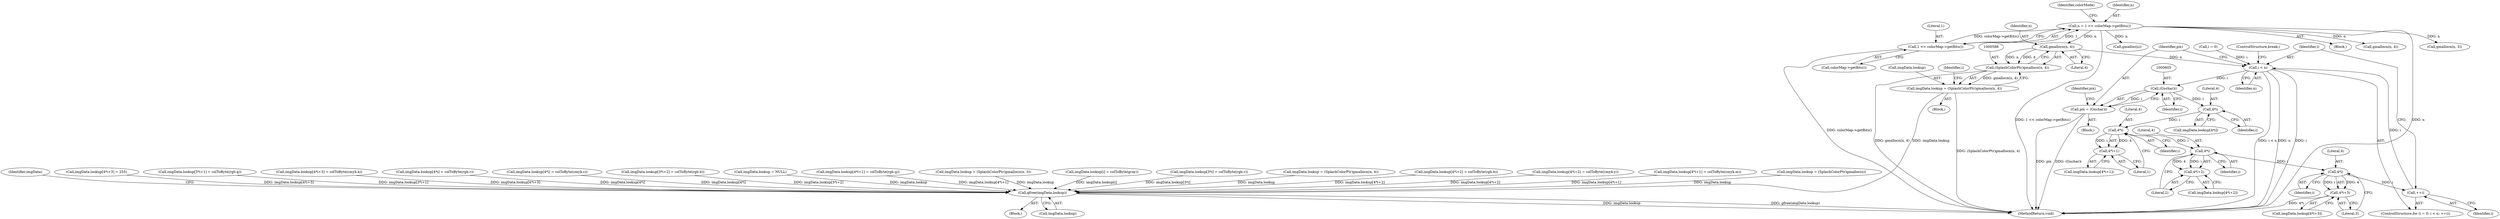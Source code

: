 digraph "0_poppler_7b2d314a61fd0e12f47c62996cb49ec0d1ba747a_11@API" {
"1000589" [label="(Call,gmallocn(n, 4))"];
"1000381" [label="(Call,n = 1 << colorMap->getBits())"];
"1000383" [label="(Call,1 << colorMap->getBits())"];
"1000587" [label="(Call,(SplashColorPtr)gmallocn(n, 4))"];
"1000583" [label="(Call,imgData.lookup = (SplashColorPtr)gmallocn(n, 4))"];
"1000692" [label="(Call,gfree(imgData.lookup))"];
"1000596" [label="(Call,i < n)"];
"1000604" [label="(Call,(Guchar)i)"];
"1000602" [label="(Call,pix = (Guchar)i)"];
"1000617" [label="(Call,4*i)"];
"1000630" [label="(Call,4*i)"];
"1000629" [label="(Call,4*i+1)"];
"1000644" [label="(Call,4*i)"];
"1000643" [label="(Call,4*i+2)"];
"1000658" [label="(Call,4*i)"];
"1000599" [label="(Call,++i)"];
"1000657" [label="(Call,4*i+3)"];
"1000384" [label="(Literal,1)"];
"1000381" [label="(Call,n = 1 << colorMap->getBits())"];
"1000624" [label="(Call,imgData.lookup[4*i+1] = colToByte(cmyk.m))"];
"1000609" [label="(Identifier,pix)"];
"1000391" [label="(Call,imgData.lookup = (SplashColorPtr)gmalloc(n))"];
"1000602" [label="(Call,pix = (Guchar)i)"];
"1000661" [label="(Literal,3)"];
"1000697" [label="(Identifier,imgData)"];
"1000618" [label="(Literal,4)"];
"1000583" [label="(Call,imgData.lookup = (SplashColorPtr)gmallocn(n, 4))"];
"1000570" [label="(Call,imgData.lookup[4*i+3] = 255)"];
"1000613" [label="(Call,imgData.lookup[4*i])"];
"1000387" [label="(Identifier,colorMode)"];
"1000692" [label="(Call,gfree(imgData.lookup))"];
"1000436" [label="(Call,gmallocn(n, 3))"];
"1000660" [label="(Identifier,i)"];
"1000176" [label="(Block,)"];
"1000619" [label="(Identifier,i)"];
"1000591" [label="(Literal,4)"];
"1000598" [label="(Identifier,n)"];
"1000630" [label="(Call,4*i)"];
"1000596" [label="(Call,i < n)"];
"1000397" [label="(Call,gmalloc(n))"];
"1000658" [label="(Call,4*i)"];
"1000383" [label="(Call,1 << colorMap->getBits())"];
"1000471" [label="(Call,imgData.lookup[3*i+1] = colToByte(rgb.g))"];
"1000647" [label="(Literal,2)"];
"1000657" [label="(Call,4*i+3)"];
"1000632" [label="(Identifier,i)"];
"1000645" [label="(Literal,4)"];
"1000382" [label="(Identifier,n)"];
"1000606" [label="(Identifier,i)"];
"1000652" [label="(Call,imgData.lookup[4*i+3] = colToByte(cmyk.k))"];
"1000638" [label="(Call,imgData.lookup[4*i+2] = colToByte(cmyk.y))"];
"1000530" [label="(Call,imgData.lookup[4*i] = colToByte(rgb.r))"];
"1000597" [label="(Identifier,i)"];
"1000485" [label="(Call,imgData.lookup[3*i+2] = colToByte(rgb.b))"];
"1000601" [label="(Block,)"];
"1000646" [label="(Identifier,i)"];
"1000629" [label="(Call,4*i+1)"];
"1000371" [label="(Call,imgData.lookup = NULL)"];
"1000589" [label="(Call,gmallocn(n, 4))"];
"1000542" [label="(Call,imgData.lookup[4*i+1] = colToByte(rgb.g))"];
"1000639" [label="(Call,imgData.lookup[4*i+2])"];
"1000644" [label="(Call,4*i)"];
"1000643" [label="(Call,4*i+2)"];
"1000659" [label="(Literal,4)"];
"1000633" [label="(Literal,1)"];
"1000604" [label="(Call,(Guchar)i)"];
"1000617" [label="(Call,4*i)"];
"1000430" [label="(Call,imgData.lookup = (SplashColorPtr)gmallocn(n, 3))"];
"1000593" [label="(Call,i = 0)"];
"1000653" [label="(Call,imgData.lookup[4*i+3])"];
"1000419" [label="(Call,imgData.lookup[i] = colToByte(gray))"];
"1000587" [label="(Call,(SplashColorPtr)gmallocn(n, 4))"];
"1000592" [label="(ControlStructure,for (i = 0; i < n; ++i))"];
"1000388" [label="(Block,)"];
"1000380" [label="(Block,)"];
"1000612" [label="(Call,imgData.lookup[4*i] = colToByte(cmyk.c))"];
"1000507" [label="(Call,gmallocn(n, 4))"];
"1000459" [label="(Call,imgData.lookup[3*i] = colToByte(rgb.r))"];
"1000700" [label="(MethodReturn,void)"];
"1000693" [label="(Call,imgData.lookup)"];
"1000501" [label="(Call,imgData.lookup = (SplashColorPtr)gmallocn(n, 4))"];
"1000603" [label="(Identifier,pix)"];
"1000599" [label="(Call,++i)"];
"1000666" [label="(ControlStructure,break;)"];
"1000631" [label="(Literal,4)"];
"1000385" [label="(Call,colorMap->getBits())"];
"1000594" [label="(Identifier,i)"];
"1000584" [label="(Call,imgData.lookup)"];
"1000590" [label="(Identifier,n)"];
"1000556" [label="(Call,imgData.lookup[4*i+2] = colToByte(rgb.b))"];
"1000625" [label="(Call,imgData.lookup[4*i+1])"];
"1000600" [label="(Identifier,i)"];
"1000589" -> "1000587"  [label="AST: "];
"1000589" -> "1000591"  [label="CFG: "];
"1000590" -> "1000589"  [label="AST: "];
"1000591" -> "1000589"  [label="AST: "];
"1000587" -> "1000589"  [label="CFG: "];
"1000589" -> "1000587"  [label="DDG: n"];
"1000589" -> "1000587"  [label="DDG: 4"];
"1000381" -> "1000589"  [label="DDG: n"];
"1000589" -> "1000596"  [label="DDG: n"];
"1000381" -> "1000380"  [label="AST: "];
"1000381" -> "1000383"  [label="CFG: "];
"1000382" -> "1000381"  [label="AST: "];
"1000383" -> "1000381"  [label="AST: "];
"1000387" -> "1000381"  [label="CFG: "];
"1000381" -> "1000700"  [label="DDG: 1 << colorMap->getBits()"];
"1000381" -> "1000700"  [label="DDG: n"];
"1000383" -> "1000381"  [label="DDG: 1"];
"1000383" -> "1000381"  [label="DDG: colorMap->getBits()"];
"1000381" -> "1000397"  [label="DDG: n"];
"1000381" -> "1000436"  [label="DDG: n"];
"1000381" -> "1000507"  [label="DDG: n"];
"1000383" -> "1000385"  [label="CFG: "];
"1000384" -> "1000383"  [label="AST: "];
"1000385" -> "1000383"  [label="AST: "];
"1000383" -> "1000700"  [label="DDG: colorMap->getBits()"];
"1000587" -> "1000583"  [label="AST: "];
"1000588" -> "1000587"  [label="AST: "];
"1000583" -> "1000587"  [label="CFG: "];
"1000587" -> "1000700"  [label="DDG: gmallocn(n, 4)"];
"1000587" -> "1000583"  [label="DDG: gmallocn(n, 4)"];
"1000583" -> "1000388"  [label="AST: "];
"1000584" -> "1000583"  [label="AST: "];
"1000594" -> "1000583"  [label="CFG: "];
"1000583" -> "1000700"  [label="DDG: (SplashColorPtr)gmallocn(n, 4)"];
"1000583" -> "1000692"  [label="DDG: imgData.lookup"];
"1000692" -> "1000176"  [label="AST: "];
"1000692" -> "1000693"  [label="CFG: "];
"1000693" -> "1000692"  [label="AST: "];
"1000697" -> "1000692"  [label="CFG: "];
"1000692" -> "1000700"  [label="DDG: imgData.lookup"];
"1000692" -> "1000700"  [label="DDG: gfree(imgData.lookup)"];
"1000485" -> "1000692"  [label="DDG: imgData.lookup[3*i+2]"];
"1000459" -> "1000692"  [label="DDG: imgData.lookup[3*i]"];
"1000471" -> "1000692"  [label="DDG: imgData.lookup[3*i+1]"];
"1000612" -> "1000692"  [label="DDG: imgData.lookup[4*i]"];
"1000530" -> "1000692"  [label="DDG: imgData.lookup[4*i]"];
"1000419" -> "1000692"  [label="DDG: imgData.lookup[i]"];
"1000624" -> "1000692"  [label="DDG: imgData.lookup[4*i+1]"];
"1000371" -> "1000692"  [label="DDG: imgData.lookup"];
"1000570" -> "1000692"  [label="DDG: imgData.lookup[4*i+3]"];
"1000638" -> "1000692"  [label="DDG: imgData.lookup[4*i+2]"];
"1000391" -> "1000692"  [label="DDG: imgData.lookup"];
"1000556" -> "1000692"  [label="DDG: imgData.lookup[4*i+2]"];
"1000501" -> "1000692"  [label="DDG: imgData.lookup"];
"1000652" -> "1000692"  [label="DDG: imgData.lookup[4*i+3]"];
"1000542" -> "1000692"  [label="DDG: imgData.lookup[4*i+1]"];
"1000430" -> "1000692"  [label="DDG: imgData.lookup"];
"1000596" -> "1000592"  [label="AST: "];
"1000596" -> "1000598"  [label="CFG: "];
"1000597" -> "1000596"  [label="AST: "];
"1000598" -> "1000596"  [label="AST: "];
"1000603" -> "1000596"  [label="CFG: "];
"1000666" -> "1000596"  [label="CFG: "];
"1000596" -> "1000700"  [label="DDG: n"];
"1000596" -> "1000700"  [label="DDG: i"];
"1000596" -> "1000700"  [label="DDG: i < n"];
"1000599" -> "1000596"  [label="DDG: i"];
"1000593" -> "1000596"  [label="DDG: i"];
"1000596" -> "1000604"  [label="DDG: i"];
"1000604" -> "1000602"  [label="AST: "];
"1000604" -> "1000606"  [label="CFG: "];
"1000605" -> "1000604"  [label="AST: "];
"1000606" -> "1000604"  [label="AST: "];
"1000602" -> "1000604"  [label="CFG: "];
"1000604" -> "1000602"  [label="DDG: i"];
"1000604" -> "1000617"  [label="DDG: i"];
"1000602" -> "1000601"  [label="AST: "];
"1000603" -> "1000602"  [label="AST: "];
"1000609" -> "1000602"  [label="CFG: "];
"1000602" -> "1000700"  [label="DDG: (Guchar)i"];
"1000602" -> "1000700"  [label="DDG: pix"];
"1000617" -> "1000613"  [label="AST: "];
"1000617" -> "1000619"  [label="CFG: "];
"1000618" -> "1000617"  [label="AST: "];
"1000619" -> "1000617"  [label="AST: "];
"1000613" -> "1000617"  [label="CFG: "];
"1000617" -> "1000630"  [label="DDG: i"];
"1000630" -> "1000629"  [label="AST: "];
"1000630" -> "1000632"  [label="CFG: "];
"1000631" -> "1000630"  [label="AST: "];
"1000632" -> "1000630"  [label="AST: "];
"1000633" -> "1000630"  [label="CFG: "];
"1000630" -> "1000629"  [label="DDG: 4"];
"1000630" -> "1000629"  [label="DDG: i"];
"1000630" -> "1000644"  [label="DDG: i"];
"1000629" -> "1000625"  [label="AST: "];
"1000629" -> "1000633"  [label="CFG: "];
"1000633" -> "1000629"  [label="AST: "];
"1000625" -> "1000629"  [label="CFG: "];
"1000644" -> "1000643"  [label="AST: "];
"1000644" -> "1000646"  [label="CFG: "];
"1000645" -> "1000644"  [label="AST: "];
"1000646" -> "1000644"  [label="AST: "];
"1000647" -> "1000644"  [label="CFG: "];
"1000644" -> "1000643"  [label="DDG: 4"];
"1000644" -> "1000643"  [label="DDG: i"];
"1000644" -> "1000658"  [label="DDG: i"];
"1000643" -> "1000639"  [label="AST: "];
"1000643" -> "1000647"  [label="CFG: "];
"1000647" -> "1000643"  [label="AST: "];
"1000639" -> "1000643"  [label="CFG: "];
"1000658" -> "1000657"  [label="AST: "];
"1000658" -> "1000660"  [label="CFG: "];
"1000659" -> "1000658"  [label="AST: "];
"1000660" -> "1000658"  [label="AST: "];
"1000661" -> "1000658"  [label="CFG: "];
"1000658" -> "1000599"  [label="DDG: i"];
"1000658" -> "1000657"  [label="DDG: 4"];
"1000658" -> "1000657"  [label="DDG: i"];
"1000599" -> "1000592"  [label="AST: "];
"1000599" -> "1000600"  [label="CFG: "];
"1000600" -> "1000599"  [label="AST: "];
"1000597" -> "1000599"  [label="CFG: "];
"1000657" -> "1000653"  [label="AST: "];
"1000657" -> "1000661"  [label="CFG: "];
"1000661" -> "1000657"  [label="AST: "];
"1000653" -> "1000657"  [label="CFG: "];
"1000657" -> "1000700"  [label="DDG: 4*i"];
}
